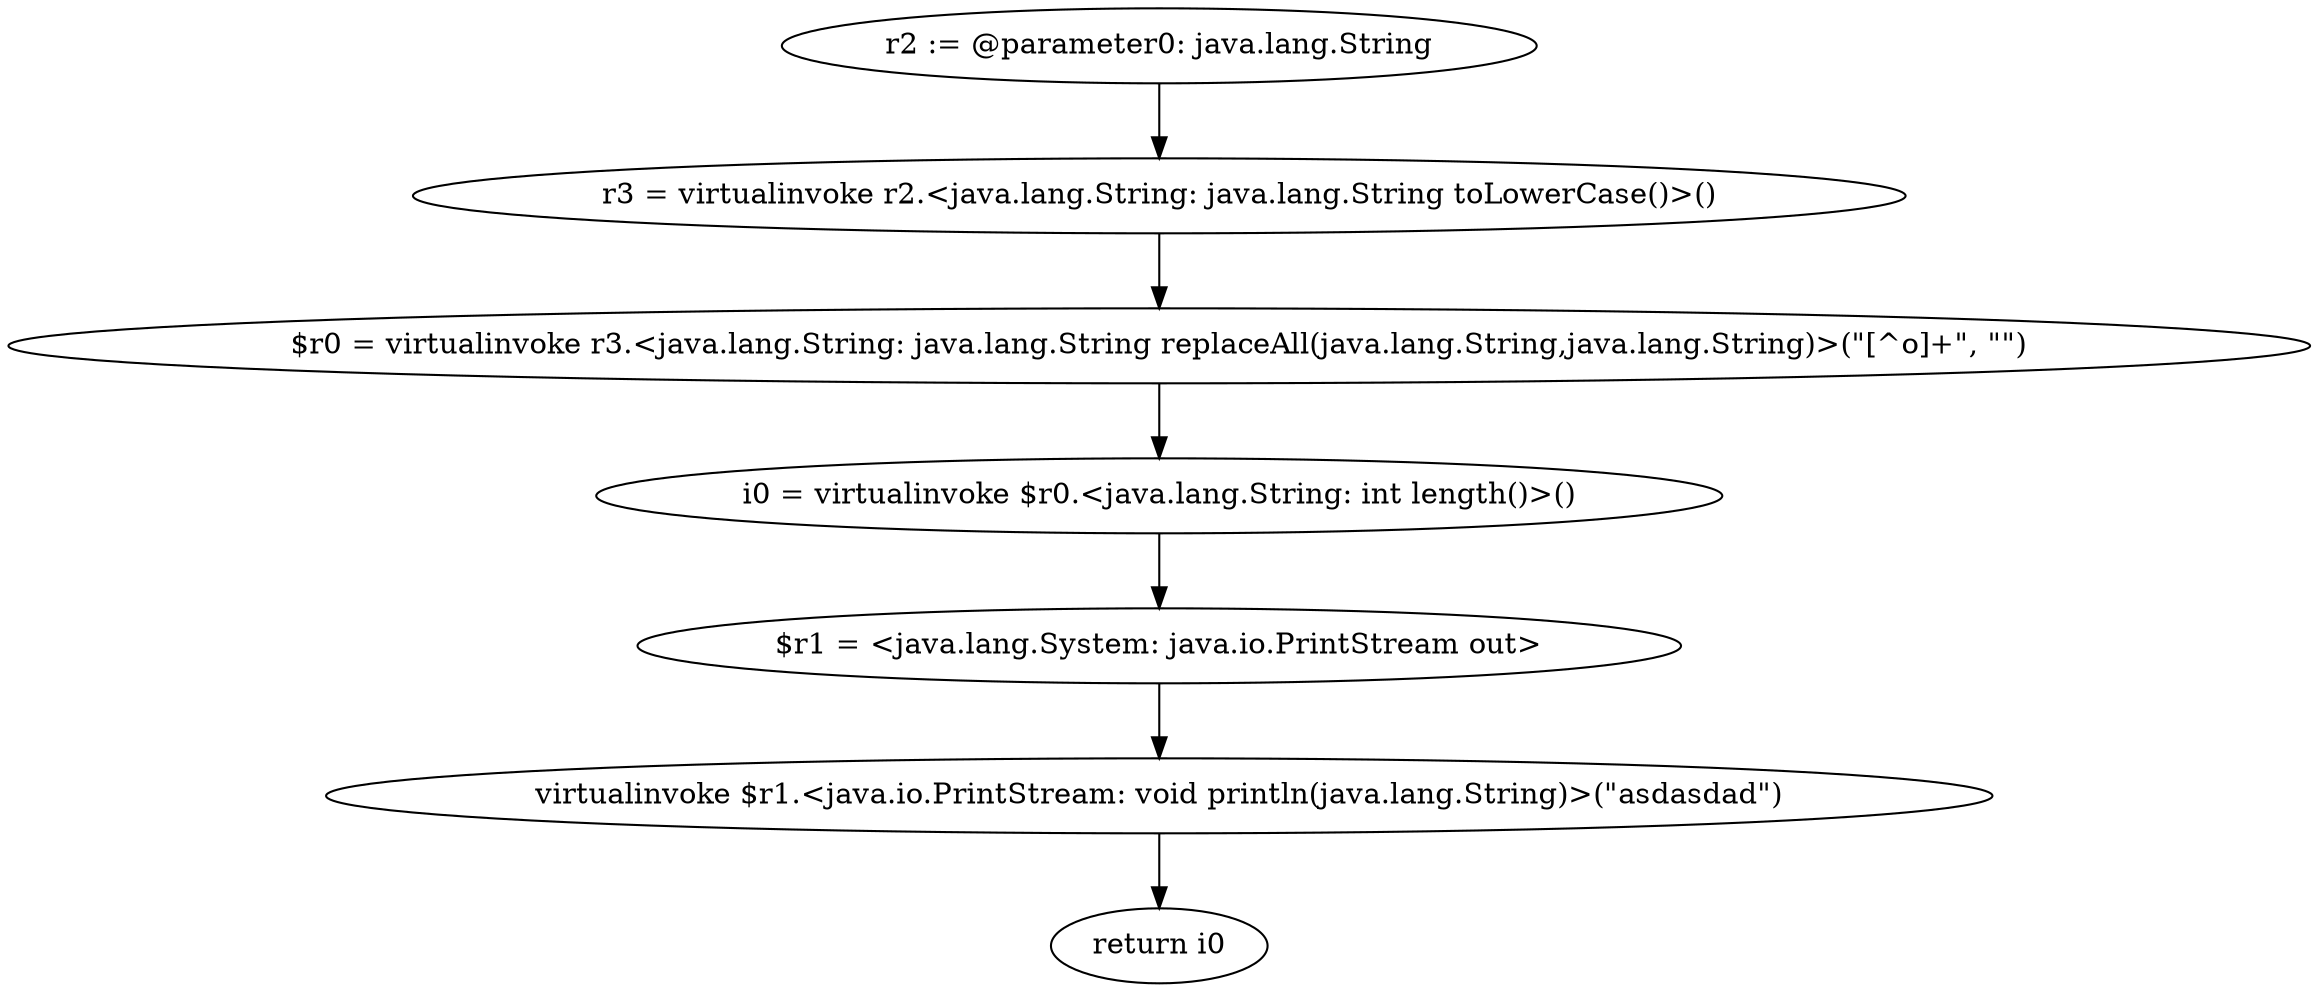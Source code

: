 digraph "unitGraph" {
    "r2 := @parameter0: java.lang.String"
    "r3 = virtualinvoke r2.<java.lang.String: java.lang.String toLowerCase()>()"
    "$r0 = virtualinvoke r3.<java.lang.String: java.lang.String replaceAll(java.lang.String,java.lang.String)>(\"[^o]+\", \"\")"
    "i0 = virtualinvoke $r0.<java.lang.String: int length()>()"
    "$r1 = <java.lang.System: java.io.PrintStream out>"
    "virtualinvoke $r1.<java.io.PrintStream: void println(java.lang.String)>(\"asdasdad\")"
    "return i0"
    "r2 := @parameter0: java.lang.String"->"r3 = virtualinvoke r2.<java.lang.String: java.lang.String toLowerCase()>()";
    "r3 = virtualinvoke r2.<java.lang.String: java.lang.String toLowerCase()>()"->"$r0 = virtualinvoke r3.<java.lang.String: java.lang.String replaceAll(java.lang.String,java.lang.String)>(\"[^o]+\", \"\")";
    "$r0 = virtualinvoke r3.<java.lang.String: java.lang.String replaceAll(java.lang.String,java.lang.String)>(\"[^o]+\", \"\")"->"i0 = virtualinvoke $r0.<java.lang.String: int length()>()";
    "i0 = virtualinvoke $r0.<java.lang.String: int length()>()"->"$r1 = <java.lang.System: java.io.PrintStream out>";
    "$r1 = <java.lang.System: java.io.PrintStream out>"->"virtualinvoke $r1.<java.io.PrintStream: void println(java.lang.String)>(\"asdasdad\")";
    "virtualinvoke $r1.<java.io.PrintStream: void println(java.lang.String)>(\"asdasdad\")"->"return i0";
}
